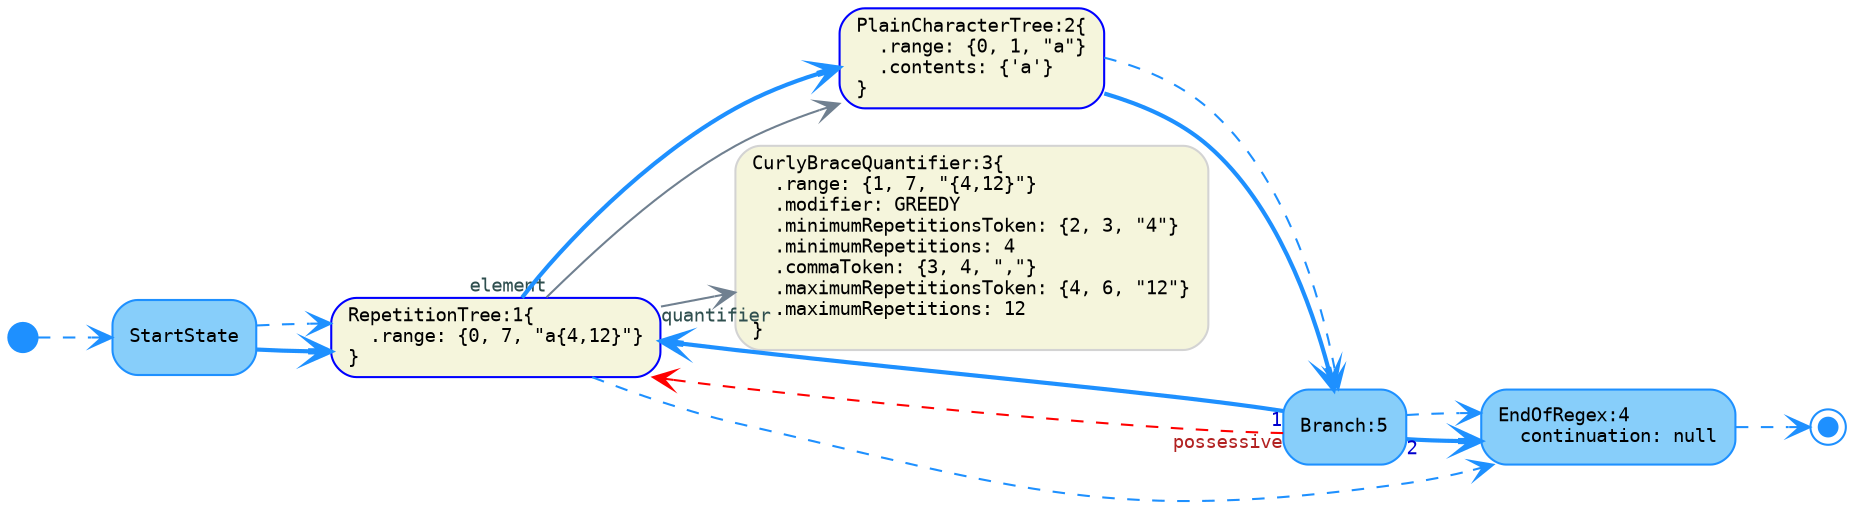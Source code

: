 digraph G {
  rankdir=LR;
  graph [fontname="Monospace", fontsize="11"]

  // tree-and-state nodes
  node [fontname="Monospace", fontsize= "9", shape="box", style="rounded,filled", color="Blue", fillcolor="Beige", fixedsize="false", width="0.75"]
  1[ label="RepetitionTree:1\{\l  .range: \{0, 7, \"a\{4,12\}\"\}\l\}\l" ]
  2[ label="PlainCharacterTree:2\{\l  .range: \{0, 1, \"a\"\}\l  .contents: \{'a'\}\l\}\l" ]

  // default nodes
  node [fontname="Monospace", fontsize= "9", shape="box", style="rounded,filled", color="LightGray", fillcolor="Beige", fixedsize="false", width="0.75"]
  3[ label="CurlyBraceQuantifier:3\{\l  .range: \{1, 7, \"\{4,12\}\"\}\l  .modifier: GREEDY\l  .minimumRepetitionsToken: \{2, 3, \"4\"\}\l  .minimumRepetitions: 4\l  .commaToken: \{3, 4, \",\"\}\l  .maximumRepetitionsToken: \{4, 6, \"12\"\}\l  .maximumRepetitions: 12\l\}\l" ]

  // state nodes
  node [fontname="Monospace", fontsize= "9", shape="box", style="rounded,filled", color="DodgerBlue", fillcolor="LightSkyBlue", fixedsize="false", width="0.75"]
  5[ label="Branch:5\l" ]
  4[ label="EndOfRegex:4\l  continuation: null\l" ]
  StartState[ label="StartState\l" ]

  // end nodes
  node [fontname="Monospace", fontsize= "9", shape="doublecircle", style="rounded,filled", color="DodgerBlue", fillcolor="DodgerBlue", fixedsize="true", width="0.12"]
  end[ label="\l" ]

  // start nodes
  node [fontname="Monospace", fontsize= "9", shape="circle", style="rounded,filled", color="DodgerBlue", fillcolor="DodgerBlue", fixedsize="true", width="0.20"]
  start[ label="\l" ]

  // default edges
  edge [fontname="Monospace", fontsize="9", style="solid", color="SlateGray", fontcolor="DarkSlateGray", arrowhead="vee", arrowtail="none", dir="both"]
  1 -> 2 [ label="",  taillabel="element" ]
  1 -> 3 [ label="",  taillabel="quantifier" ]

  // back-reference edges
  edge [fontname="Monospace", fontsize="9", style="dashed", color="Red", fontcolor="Firebrick", arrowhead="vee", arrowtail="none", dir="both"]
  5 -> 1 [ label="",  taillabel="possessive" ]

  // successor edges
  edge [fontname="Monospace", fontsize="9", style="bold", color="DodgerBlue", fontcolor="MediumBlue", arrowhead="vee", arrowtail="none", dir="both"]
  1 -> 2 [ label="",  taillabel="" ]
  2 -> 5 [ label="",  taillabel="" ]
  5 -> 1 [ label="",  taillabel="1" ]
  5 -> 4 [ label="",  taillabel="2" ]
  StartState -> 1 [ label="",  taillabel="" ]

  // continuation edges
  edge [fontname="Monospace", fontsize="9", style="dashed", color="DodgerBlue", fontcolor="MediumBlue", arrowhead="vee", arrowtail="none", dir="both"]
  1 -> 4 [ label="",  taillabel="" ]
  2 -> 5 [ label="",  taillabel="" ]
  5 -> 4 [ label="",  taillabel="" ]
  4 -> end [ label="",  taillabel="" ]
  StartState -> 1 [ label="",  taillabel="" ]
  start -> StartState [ label="",  taillabel="" ]
}
